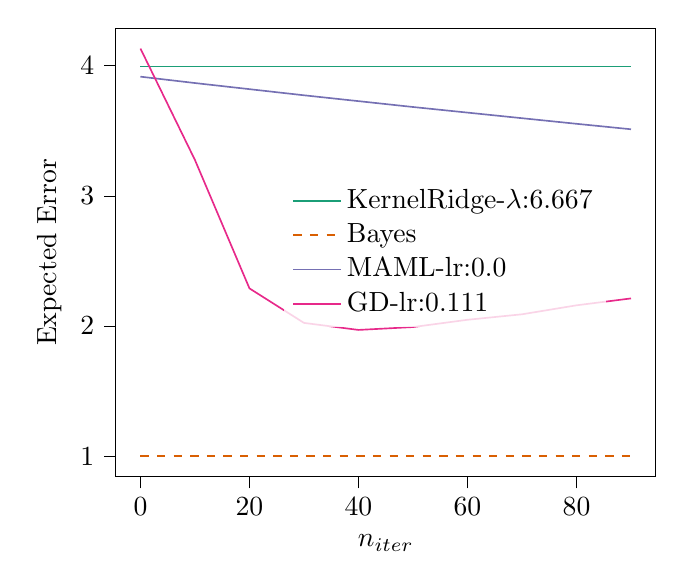 % This file was created with tikzplotlib v0.10.1.
\begin{tikzpicture}

\definecolor{chocolate217952}{RGB}{217,95,2}
\definecolor{darkcyan27158119}{RGB}{27,158,119}
\definecolor{darkgray176}{RGB}{176,176,176}
\definecolor{deeppink23141138}{RGB}{231,41,138}
\definecolor{lightslategray117112179}{RGB}{117,112,179}

\begin{axis}[
legend cell align={left},
legend style={fill opacity=0.8, draw opacity=1, text opacity=1, at={(0.91,0.5)}, anchor=east, draw=none},
tick align=outside,
tick pos=left,
x grid style={darkgray176},
xlabel={\(\displaystyle n_{iter}\)},
xmin=-4.5, xmax=94.5,
xtick style={color=black},
y grid style={darkgray176},
ylabel={Expected Error},
ymin=0.844, ymax=4.287,
ytick style={color=black}
]
\addplot [semithick, darkcyan27158119]
table {%
0 3.994
10 3.994
20 3.994
30 3.994
40 3.994
50 3.994
60 3.994
70 3.994
80 3.994
90 3.994
};
\addlegendentry{KernelRidge-$\lambda$:6.667}
\addplot [semithick, chocolate217952, dashed]
table {%
0 1.001
10 1.001
20 1.001
30 1.001
40 1.001
50 1.001
60 1.001
70 1.001
80 1.001
90 1.001
};
\addlegendentry{Bayes}
\addplot [semithick, lightslategray117112179]
table {%
0 3.915
10 3.866
20 3.819
30 3.772
40 3.727
50 3.682
60 3.639
70 3.596
80 3.553
90 3.511
};
\addlegendentry{MAML-lr:0.0}
\addplot [semithick, deeppink23141138]
table {%
0 4.131
10 3.275
20 2.289
30 2.024
40 1.97
50 1.992
60 2.048
70 2.09
80 2.159
90 2.212
};
\addlegendentry{GD-lr:0.111}
\end{axis}

\end{tikzpicture}
